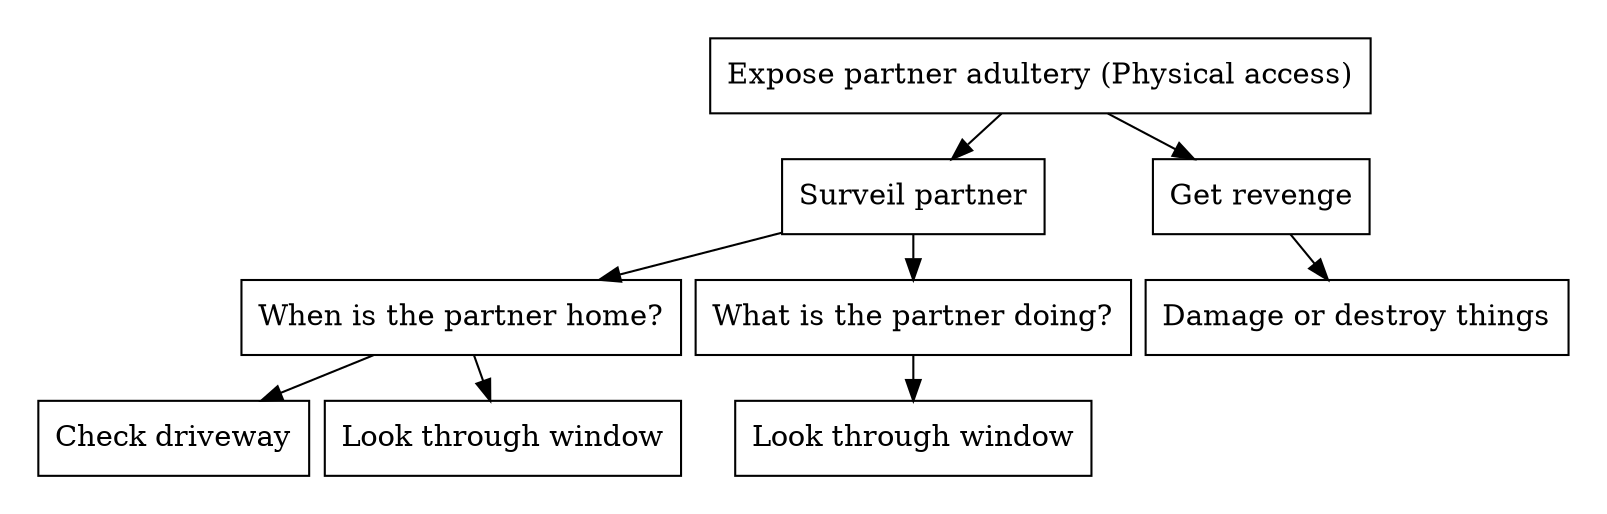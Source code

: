 digraph G {

graph[ center=true, margin=0.2, nodesep=0.1, ranksep=0.3]
node[ shape=rectangle];

  root[label = "Expose partner adultery (Physical access)",shape=AND];

  surveil[label="Surveil partner",shape=OR];
  root->surveil;

    at_home[label="When is the partner home?",shape=OR];
    surveil->at_home

      check_driveway[label="Check driveway"];
      at_home->check_driveway;

      look_window[label="Look through window"];
      at_home->look_window;

    doing_what[label="What is the partner doing?"];
    surveil->doing_what;

look_window2[label="Look through window"];
      doing_what->look_window2;

  revenge[label="Get revenge"];
  root->revenge;

    destroy_things[label="Damage or destroy things"];
    revenge->destroy_things;
}
